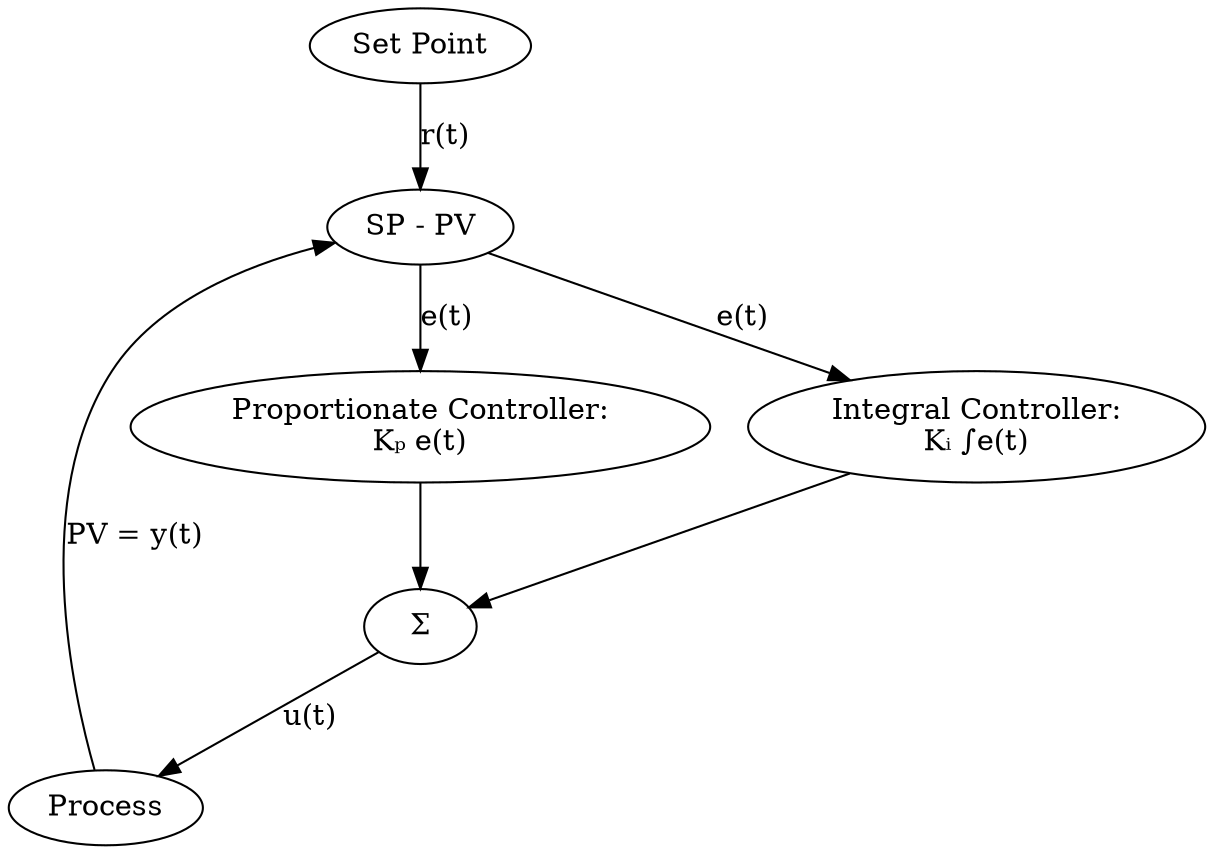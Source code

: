 digraph PI {
    SP [label="Set Point"];
    PR [label="Process"];
    S1 [label="SP - PV"];
    P  [label="Proportionate Controller:\nKₚ e(t)"];
    I  [label="Integral Controller:\nKᵢ ∫e(t)"];
    S2 [label="Σ"];

    SP -> S1 [label="r(t)"];
    PR -> S1 [label="PV = y(t)"];
    S1 -> P  [label="e(t)"];
    S1 -> I  [label="e(t)"];
    P  -> S2;
    I  -> S2;
    S2 -> PR [label="u(t)"];
}
